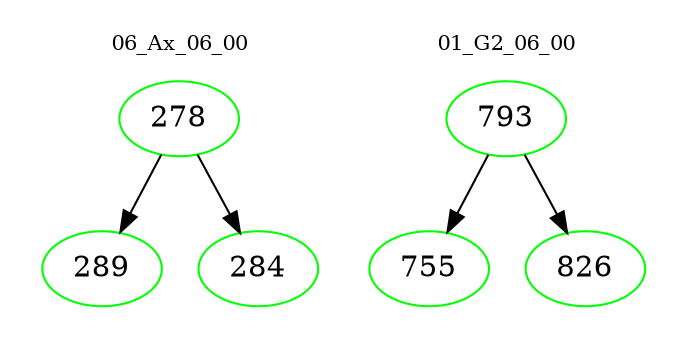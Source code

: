 digraph{
subgraph cluster_0 {
color = white
label = "06_Ax_06_00";
fontsize=10;
T0_278 [label="278", color="green"]
T0_278 -> T0_289 [color="black"]
T0_289 [label="289", color="green"]
T0_278 -> T0_284 [color="black"]
T0_284 [label="284", color="green"]
}
subgraph cluster_1 {
color = white
label = "01_G2_06_00";
fontsize=10;
T1_793 [label="793", color="green"]
T1_793 -> T1_755 [color="black"]
T1_755 [label="755", color="green"]
T1_793 -> T1_826 [color="black"]
T1_826 [label="826", color="green"]
}
}
